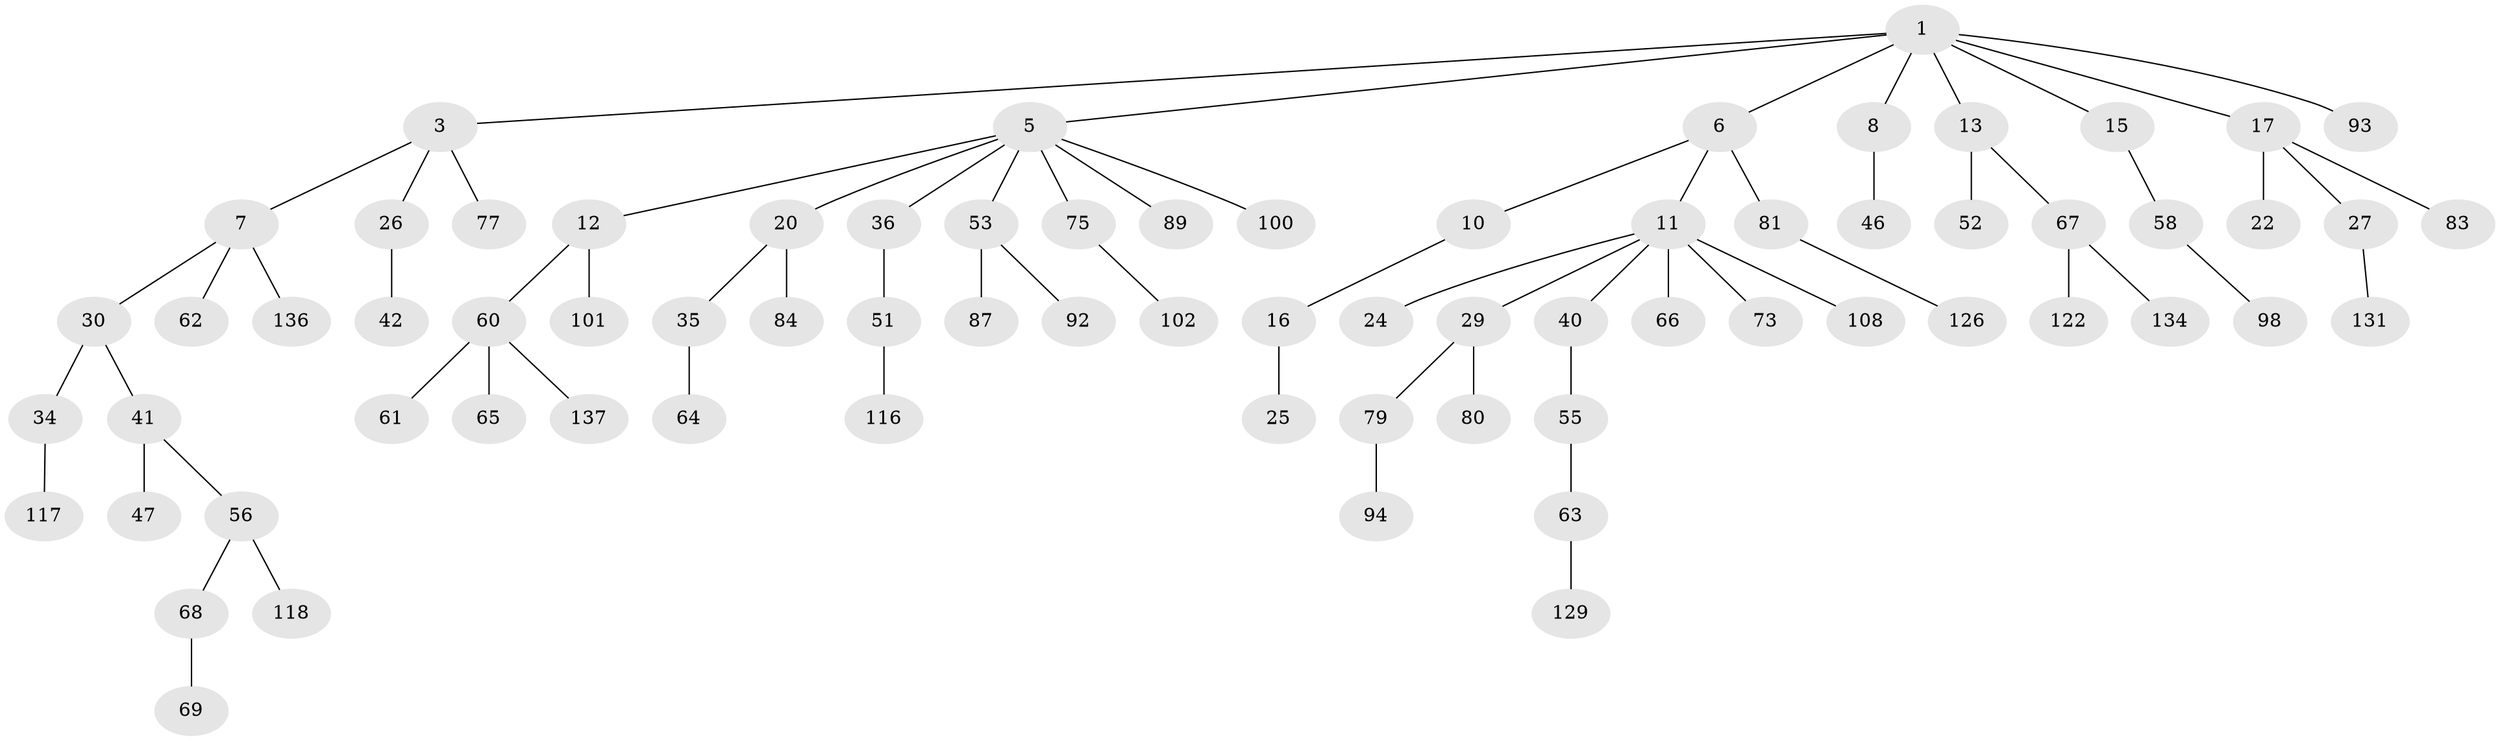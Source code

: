 // original degree distribution, {4: 0.0410958904109589, 6: 0.0136986301369863, 5: 0.03424657534246575, 2: 0.2465753424657534, 7: 0.0136986301369863, 3: 0.1643835616438356, 1: 0.4863013698630137}
// Generated by graph-tools (version 1.1) at 2025/15/03/09/25 04:15:32]
// undirected, 73 vertices, 72 edges
graph export_dot {
graph [start="1"]
  node [color=gray90,style=filled];
  1 [super="+2"];
  3 [super="+4+9"];
  5 [super="+19+28"];
  6 [super="+14+33+124+48"];
  7;
  8 [super="+18"];
  10 [super="+128"];
  11;
  12 [super="+138"];
  13 [super="+106+21"];
  15 [super="+78"];
  16 [super="+121"];
  17 [super="+72+91"];
  20 [super="+59+23+104"];
  22;
  24 [super="+70"];
  25 [super="+38"];
  26 [super="+31"];
  27 [super="+142+76"];
  29 [super="+74"];
  30;
  34;
  35;
  36 [super="+50+39"];
  40;
  41 [super="+49+111"];
  42;
  46 [super="+95"];
  47;
  51;
  52;
  53;
  55;
  56;
  58 [super="+85"];
  60;
  61;
  62;
  63;
  64;
  65;
  66;
  67;
  68;
  69 [super="+130+139"];
  73;
  75 [super="+88"];
  77 [super="+96"];
  79;
  80 [super="+143"];
  81;
  83;
  84 [super="+146+113"];
  87 [super="+114"];
  89;
  92;
  93;
  94 [super="+132+107"];
  98;
  100;
  101;
  102;
  108;
  116;
  117;
  118 [super="+120"];
  122;
  126;
  129;
  131;
  134;
  136;
  137;
  1 -- 3;
  1 -- 5;
  1 -- 93;
  1 -- 17;
  1 -- 6;
  1 -- 8;
  1 -- 13;
  1 -- 15;
  3 -- 7;
  3 -- 26;
  3 -- 77;
  5 -- 12;
  5 -- 36;
  5 -- 100;
  5 -- 20;
  5 -- 53;
  5 -- 75;
  5 -- 89;
  6 -- 10;
  6 -- 11;
  6 -- 81;
  7 -- 30;
  7 -- 62;
  7 -- 136;
  8 -- 46;
  10 -- 16;
  11 -- 24;
  11 -- 29;
  11 -- 40;
  11 -- 66;
  11 -- 73;
  11 -- 108;
  12 -- 60;
  12 -- 101;
  13 -- 67;
  13 -- 52;
  15 -- 58;
  16 -- 25;
  17 -- 22;
  17 -- 27;
  17 -- 83;
  20 -- 84;
  20 -- 35;
  26 -- 42;
  27 -- 131;
  29 -- 80;
  29 -- 79;
  30 -- 34;
  30 -- 41;
  34 -- 117;
  35 -- 64;
  36 -- 51;
  40 -- 55;
  41 -- 47;
  41 -- 56;
  51 -- 116;
  53 -- 87;
  53 -- 92;
  55 -- 63;
  56 -- 68;
  56 -- 118;
  58 -- 98;
  60 -- 61;
  60 -- 65;
  60 -- 137;
  63 -- 129;
  67 -- 122;
  67 -- 134;
  68 -- 69;
  75 -- 102;
  79 -- 94;
  81 -- 126;
}
